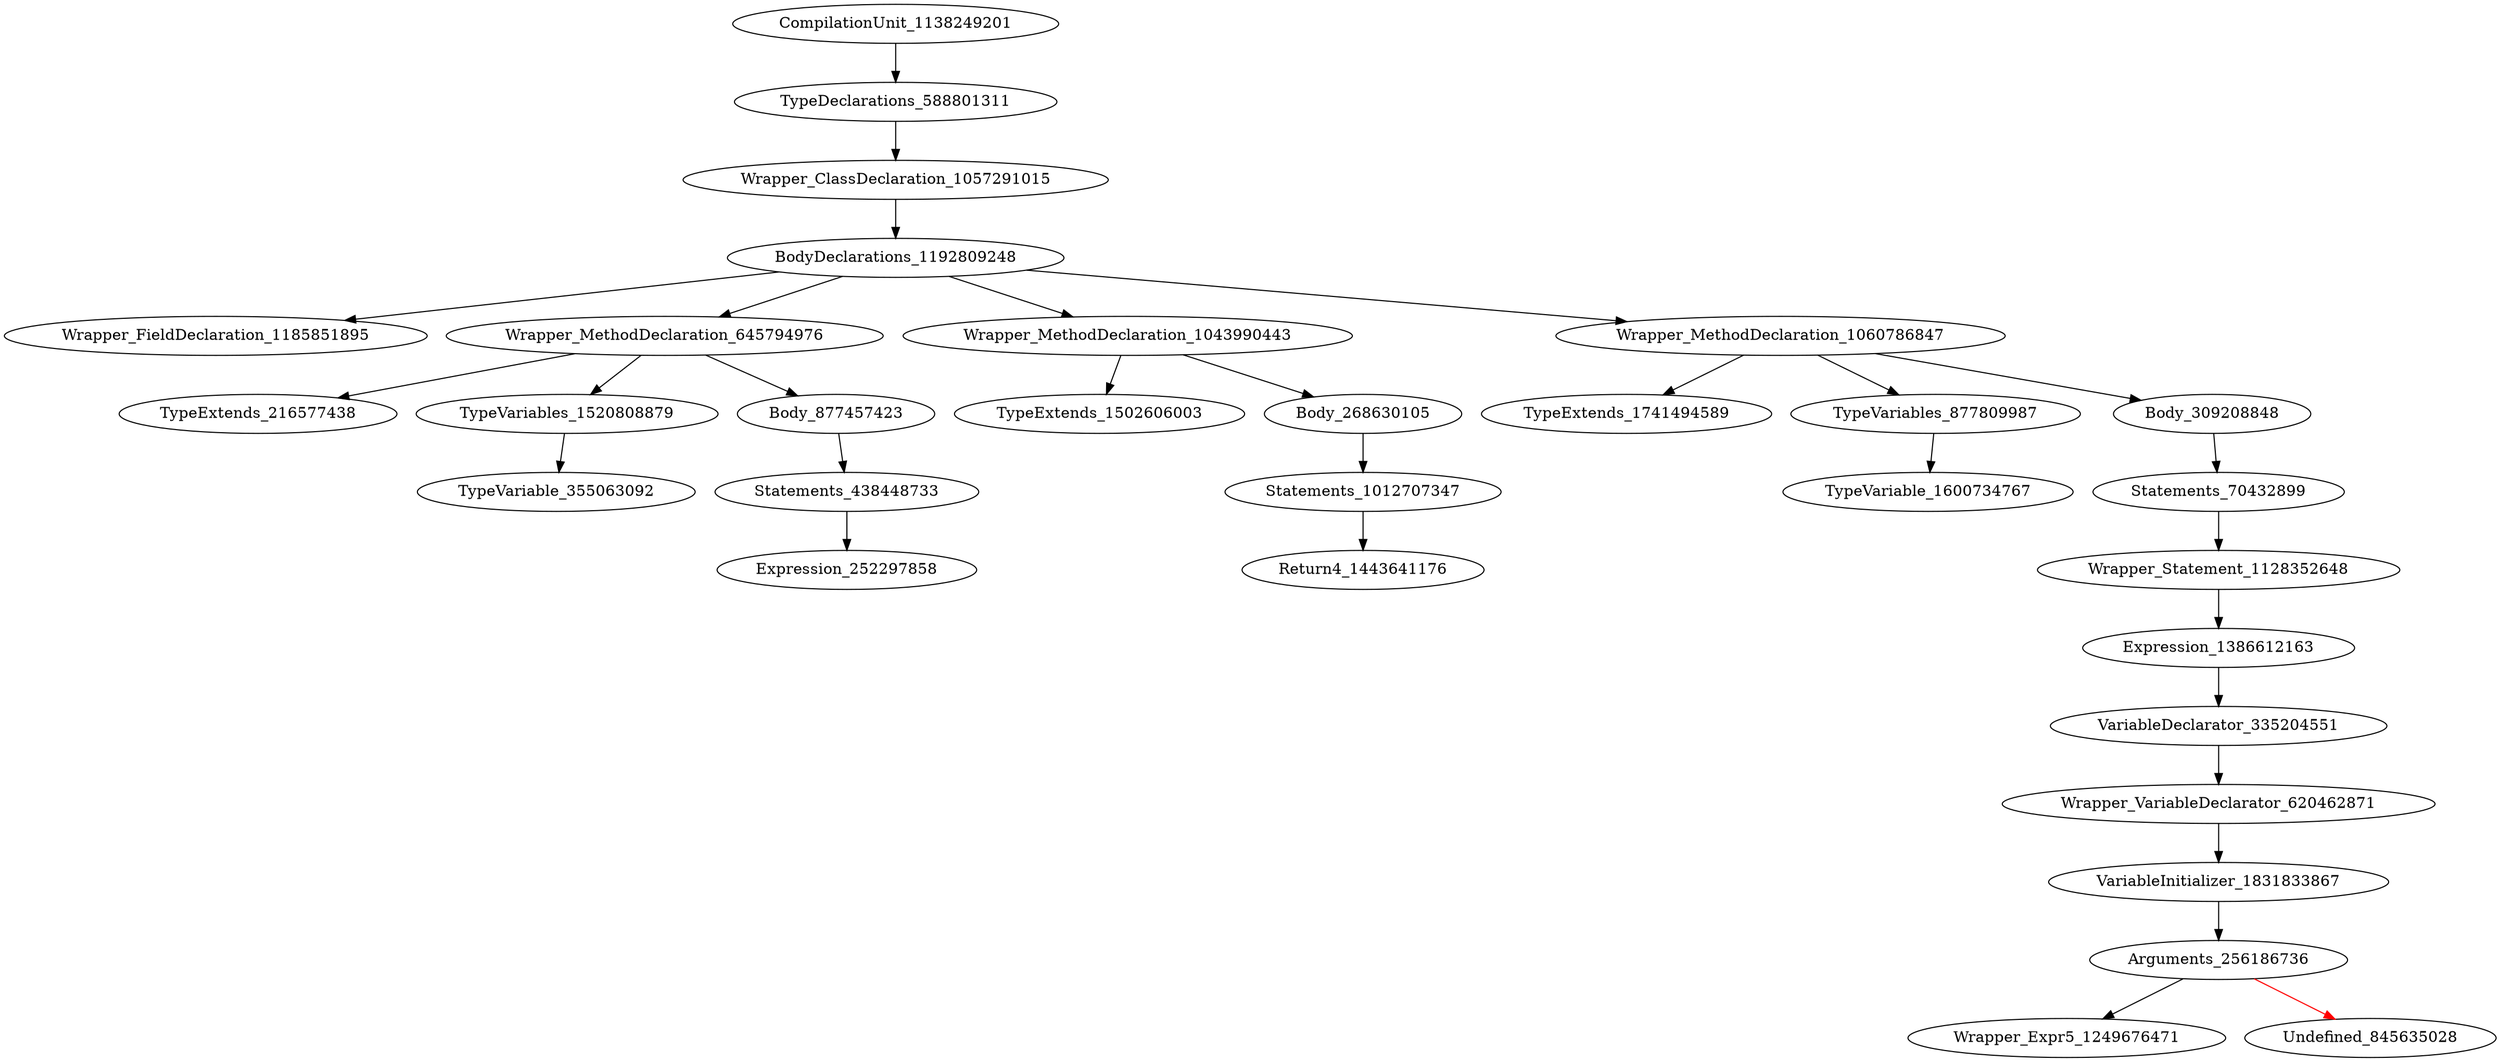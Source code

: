 digraph {
CompilationUnit_1138249201 -> TypeDeclarations_588801311
TypeDeclarations_588801311 -> Wrapper_ClassDeclaration_1057291015
Wrapper_ClassDeclaration_1057291015 -> BodyDeclarations_1192809248
BodyDeclarations_1192809248 -> Wrapper_FieldDeclaration_1185851895
BodyDeclarations_1192809248 -> Wrapper_MethodDeclaration_645794976
BodyDeclarations_1192809248 -> Wrapper_MethodDeclaration_1043990443
BodyDeclarations_1192809248 -> Wrapper_MethodDeclaration_1060786847
Wrapper_MethodDeclaration_645794976 -> TypeExtends_216577438
Wrapper_MethodDeclaration_645794976 -> TypeVariables_1520808879
Wrapper_MethodDeclaration_645794976 -> Body_877457423
Wrapper_MethodDeclaration_1043990443 -> TypeExtends_1502606003
Wrapper_MethodDeclaration_1043990443 -> Body_268630105
Wrapper_MethodDeclaration_1060786847 -> TypeExtends_1741494589
Wrapper_MethodDeclaration_1060786847 -> TypeVariables_877809987
Wrapper_MethodDeclaration_1060786847 -> Body_309208848
TypeVariables_1520808879 -> TypeVariable_355063092
Body_877457423 -> Statements_438448733
Body_268630105 -> Statements_1012707347
TypeVariables_877809987 -> TypeVariable_1600734767
Body_309208848 -> Statements_70432899
Statements_438448733 -> Expression_252297858
Statements_1012707347 -> Return4_1443641176
Statements_70432899 -> Wrapper_Statement_1128352648
Wrapper_Statement_1128352648 -> Expression_1386612163
Expression_1386612163 -> VariableDeclarator_335204551
VariableDeclarator_335204551 -> Wrapper_VariableDeclarator_620462871
Wrapper_VariableDeclarator_620462871 -> VariableInitializer_1831833867
VariableInitializer_1831833867 -> Arguments_256186736
Arguments_256186736 -> Wrapper_Expr5_1249676471
Arguments_256186736 -> Undefined_845635028 [color = red] 
}